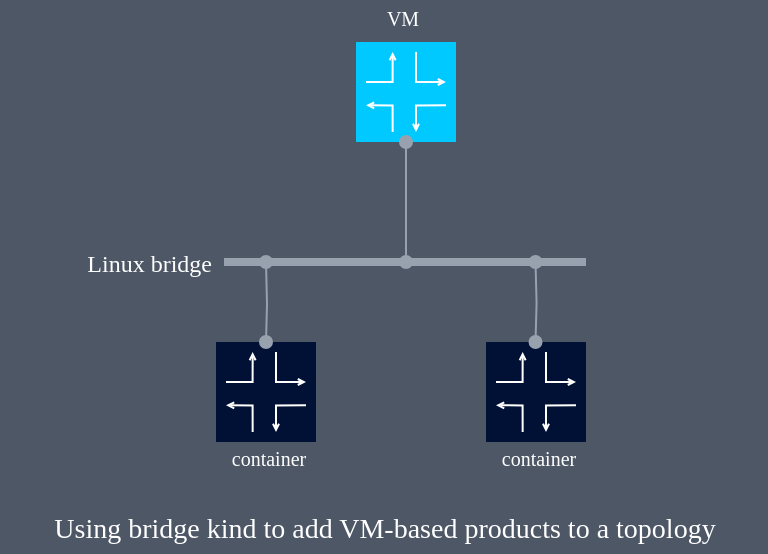 <mxfile version="14.2.5" type="github" pages="2">
  <diagram id="IwGoDYMSzOG72_LcMlLt" name="[0] bridge">
    <mxGraphModel dx="977" dy="547" grid="1" gridSize="1" guides="1" tooltips="1" connect="1" arrows="1" fold="1" page="1" pageScale="1" pageWidth="827" pageHeight="1169" background="#4D5766" math="0" shadow="0">
      <root>
        <mxCell id="0" />
        <mxCell id="1" parent="0" />
        <mxCell id="R_7rHsUDPeeVJnZ3GjBs-1" value="" style="group" vertex="1" connectable="0" parent="1">
          <mxGeometry x="360" y="375" width="50" height="50" as="geometry" />
        </mxCell>
        <mxCell id="R_7rHsUDPeeVJnZ3GjBs-2" value="" style="group" vertex="1" connectable="0" parent="R_7rHsUDPeeVJnZ3GjBs-1">
          <mxGeometry width="50" height="50" as="geometry" />
        </mxCell>
        <mxCell id="R_7rHsUDPeeVJnZ3GjBs-3" value="" style="whiteSpace=wrap;html=1;aspect=fixed;fillColor=#001135;strokeColor=none;connectable=1;allowArrows=1;fontFamily=Manrope;fontSource=https%3A%2F%2Ffonts.googleapis.com%2Fcss%3Ffamily%3DManrope;" vertex="1" parent="R_7rHsUDPeeVJnZ3GjBs-2">
          <mxGeometry width="50" height="50" as="geometry" />
        </mxCell>
        <mxCell id="R_7rHsUDPeeVJnZ3GjBs-4" value="" style="endArrow=open;html=1;edgeStyle=orthogonalEdgeStyle;rounded=0;endFill=0;startSize=6;endSize=2;strokeColor=#FFFFFF;fontFamily=Manrope;fontSource=https%3A%2F%2Ffonts.googleapis.com%2Fcss%3Ffamily%3DManrope;" edge="1" parent="R_7rHsUDPeeVJnZ3GjBs-2">
          <mxGeometry width="83.333" height="83.333" as="geometry">
            <mxPoint x="5" y="20" as="sourcePoint" />
            <mxPoint x="18.333" y="5" as="targetPoint" />
            <Array as="points">
              <mxPoint x="18.333" y="20" />
            </Array>
          </mxGeometry>
        </mxCell>
        <mxCell id="R_7rHsUDPeeVJnZ3GjBs-5" value="" style="endArrow=open;html=1;edgeStyle=orthogonalEdgeStyle;rounded=0;endFill=0;startSize=6;endSize=2;strokeColor=#FFFFFF;fontFamily=Manrope;fontSource=https%3A%2F%2Ffonts.googleapis.com%2Fcss%3Ffamily%3DManrope;" edge="1" parent="R_7rHsUDPeeVJnZ3GjBs-2">
          <mxGeometry width="83.333" height="83.333" as="geometry">
            <mxPoint x="18.333" y="45" as="sourcePoint" />
            <mxPoint x="5" y="31.667" as="targetPoint" />
            <Array as="points">
              <mxPoint x="18.333" y="31.667" />
            </Array>
          </mxGeometry>
        </mxCell>
        <mxCell id="R_7rHsUDPeeVJnZ3GjBs-6" value="" style="endArrow=open;html=1;edgeStyle=orthogonalEdgeStyle;rounded=0;endFill=0;startSize=6;endSize=2;strokeColor=#FFFFFF;fontFamily=Manrope;fontSource=https%3A%2F%2Ffonts.googleapis.com%2Fcss%3Ffamily%3DManrope;" edge="1" parent="R_7rHsUDPeeVJnZ3GjBs-2">
          <mxGeometry width="83.333" height="83.333" as="geometry">
            <mxPoint x="30" y="5" as="sourcePoint" />
            <mxPoint x="45" y="20" as="targetPoint" />
            <Array as="points">
              <mxPoint x="30" y="20" />
            </Array>
          </mxGeometry>
        </mxCell>
        <mxCell id="R_7rHsUDPeeVJnZ3GjBs-7" value="" style="endArrow=open;html=1;edgeStyle=orthogonalEdgeStyle;rounded=0;endFill=0;startSize=6;endSize=2;strokeColor=#FFFFFF;fontFamily=Manrope;fontSource=https%3A%2F%2Ffonts.googleapis.com%2Fcss%3Ffamily%3DManrope;" edge="1" parent="R_7rHsUDPeeVJnZ3GjBs-2">
          <mxGeometry width="83.333" height="83.333" as="geometry">
            <mxPoint x="45" y="31.667" as="sourcePoint" />
            <mxPoint x="30" y="45" as="targetPoint" />
            <Array as="points">
              <mxPoint x="30" y="31.667" />
            </Array>
          </mxGeometry>
        </mxCell>
        <mxCell id="R_7rHsUDPeeVJnZ3GjBs-8" value="&lt;font style=&quot;font-size: 10px;&quot;&gt;container&lt;/font&gt;" style="text;html=1;align=center;verticalAlign=middle;resizable=0;points=[];autosize=1;fontSize=10;fontFamily=Manrope;fontStyle=0;fontColor=#FFFFFF;" vertex="1" parent="1">
          <mxGeometry x="358" y="424" width="56" height="17" as="geometry" />
        </mxCell>
        <mxCell id="R_7rHsUDPeeVJnZ3GjBs-9" value="" style="endArrow=none;html=1;shadow=0;strokeWidth=4;fillColor=#666666;fontFamily=nasa;fontSize=18;fontColor=#FFFFFF;strokeColor=#98A2AE;" edge="1" parent="1">
          <mxGeometry width="50" height="50" relative="1" as="geometry">
            <mxPoint x="364" y="335" as="sourcePoint" />
            <mxPoint x="545" y="335" as="targetPoint" />
          </mxGeometry>
        </mxCell>
        <mxCell id="R_7rHsUDPeeVJnZ3GjBs-10" style="edgeStyle=orthogonalEdgeStyle;rounded=0;orthogonalLoop=1;jettySize=auto;html=1;fontFamily=Manrope;fontSize=12;fontColor=#FFFFFF;endArrow=oval;endFill=1;startArrow=oval;startFill=1;strokeColor=#98A2AE;" edge="1" parent="1" target="R_7rHsUDPeeVJnZ3GjBs-3">
          <mxGeometry relative="1" as="geometry">
            <mxPoint x="385" y="335" as="sourcePoint" />
            <mxPoint x="384.995" y="363" as="targetPoint" />
          </mxGeometry>
        </mxCell>
        <mxCell id="R_7rHsUDPeeVJnZ3GjBs-12" value="" style="group" vertex="1" connectable="0" parent="1">
          <mxGeometry x="495" y="375" width="50" height="50" as="geometry" />
        </mxCell>
        <mxCell id="R_7rHsUDPeeVJnZ3GjBs-13" value="" style="group" vertex="1" connectable="0" parent="R_7rHsUDPeeVJnZ3GjBs-12">
          <mxGeometry width="50" height="50" as="geometry" />
        </mxCell>
        <mxCell id="R_7rHsUDPeeVJnZ3GjBs-14" value="" style="whiteSpace=wrap;html=1;aspect=fixed;fillColor=#001135;strokeColor=none;connectable=1;allowArrows=1;fontFamily=Manrope;fontSource=https%3A%2F%2Ffonts.googleapis.com%2Fcss%3Ffamily%3DManrope;" vertex="1" parent="R_7rHsUDPeeVJnZ3GjBs-13">
          <mxGeometry width="50" height="50" as="geometry" />
        </mxCell>
        <mxCell id="R_7rHsUDPeeVJnZ3GjBs-15" value="" style="endArrow=open;html=1;edgeStyle=orthogonalEdgeStyle;rounded=0;endFill=0;startSize=6;endSize=2;strokeColor=#FFFFFF;fontFamily=Manrope;fontSource=https%3A%2F%2Ffonts.googleapis.com%2Fcss%3Ffamily%3DManrope;" edge="1" parent="R_7rHsUDPeeVJnZ3GjBs-13">
          <mxGeometry width="83.333" height="83.333" as="geometry">
            <mxPoint x="5" y="20" as="sourcePoint" />
            <mxPoint x="18.333" y="5" as="targetPoint" />
            <Array as="points">
              <mxPoint x="18.333" y="20" />
            </Array>
          </mxGeometry>
        </mxCell>
        <mxCell id="R_7rHsUDPeeVJnZ3GjBs-16" value="" style="endArrow=open;html=1;edgeStyle=orthogonalEdgeStyle;rounded=0;endFill=0;startSize=6;endSize=2;strokeColor=#FFFFFF;fontFamily=Manrope;fontSource=https%3A%2F%2Ffonts.googleapis.com%2Fcss%3Ffamily%3DManrope;" edge="1" parent="R_7rHsUDPeeVJnZ3GjBs-13">
          <mxGeometry width="83.333" height="83.333" as="geometry">
            <mxPoint x="18.333" y="45" as="sourcePoint" />
            <mxPoint x="5" y="31.667" as="targetPoint" />
            <Array as="points">
              <mxPoint x="18.333" y="31.667" />
            </Array>
          </mxGeometry>
        </mxCell>
        <mxCell id="R_7rHsUDPeeVJnZ3GjBs-17" value="" style="endArrow=open;html=1;edgeStyle=orthogonalEdgeStyle;rounded=0;endFill=0;startSize=6;endSize=2;strokeColor=#FFFFFF;fontFamily=Manrope;fontSource=https%3A%2F%2Ffonts.googleapis.com%2Fcss%3Ffamily%3DManrope;" edge="1" parent="R_7rHsUDPeeVJnZ3GjBs-13">
          <mxGeometry width="83.333" height="83.333" as="geometry">
            <mxPoint x="30" y="5" as="sourcePoint" />
            <mxPoint x="45" y="20" as="targetPoint" />
            <Array as="points">
              <mxPoint x="30" y="20" />
            </Array>
          </mxGeometry>
        </mxCell>
        <mxCell id="R_7rHsUDPeeVJnZ3GjBs-18" value="" style="endArrow=open;html=1;edgeStyle=orthogonalEdgeStyle;rounded=0;endFill=0;startSize=6;endSize=2;strokeColor=#FFFFFF;fontFamily=Manrope;fontSource=https%3A%2F%2Ffonts.googleapis.com%2Fcss%3Ffamily%3DManrope;" edge="1" parent="R_7rHsUDPeeVJnZ3GjBs-13">
          <mxGeometry width="83.333" height="83.333" as="geometry">
            <mxPoint x="45" y="31.667" as="sourcePoint" />
            <mxPoint x="30" y="45" as="targetPoint" />
            <Array as="points">
              <mxPoint x="30" y="31.667" />
            </Array>
          </mxGeometry>
        </mxCell>
        <mxCell id="R_7rHsUDPeeVJnZ3GjBs-19" value="&lt;font style=&quot;font-size: 10px;&quot;&gt;container&lt;/font&gt;" style="text;html=1;align=center;verticalAlign=middle;resizable=0;points=[];autosize=1;fontSize=10;fontFamily=Manrope;fontStyle=0;fontColor=#FFFFFF;" vertex="1" parent="1">
          <mxGeometry x="493" y="424" width="56" height="17" as="geometry" />
        </mxCell>
        <mxCell id="R_7rHsUDPeeVJnZ3GjBs-20" style="edgeStyle=orthogonalEdgeStyle;rounded=0;orthogonalLoop=1;jettySize=auto;html=1;fontFamily=Manrope;fontSize=12;fontColor=#FFFFFF;endArrow=oval;endFill=1;startArrow=oval;startFill=1;strokeColor=#98A2AE;" edge="1" parent="1">
          <mxGeometry relative="1" as="geometry">
            <mxPoint x="519.76" y="335" as="sourcePoint" />
            <mxPoint x="519.76" y="375" as="targetPoint" />
          </mxGeometry>
        </mxCell>
        <mxCell id="R_7rHsUDPeeVJnZ3GjBs-28" value="&lt;font style=&quot;font-size: 10px;&quot;&gt;VM&lt;/font&gt;" style="text;html=1;align=center;verticalAlign=middle;resizable=0;points=[];autosize=1;fontSize=10;fontFamily=Manrope;fontStyle=0;fontColor=#FFFFFF;" vertex="1" parent="1">
          <mxGeometry x="440" y="204" width="25" height="17" as="geometry" />
        </mxCell>
        <mxCell id="R_7rHsUDPeeVJnZ3GjBs-30" value="&lt;span style=&quot;font-size: 12px&quot;&gt;Linux bridge&lt;/span&gt;" style="text;html=1;align=right;verticalAlign=middle;resizable=0;points=[];autosize=1;fontSize=10;fontFamily=Manrope;fontColor=#FFFFFF;" vertex="1" parent="1">
          <mxGeometry x="281" y="327" width="78" height="17" as="geometry" />
        </mxCell>
        <mxCell id="R_7rHsUDPeeVJnZ3GjBs-22" value="" style="group" vertex="1" connectable="0" parent="1">
          <mxGeometry x="430" y="225" width="50" height="50" as="geometry" />
        </mxCell>
        <mxCell id="R_7rHsUDPeeVJnZ3GjBs-23" value="" style="whiteSpace=wrap;html=1;aspect=fixed;strokeColor=none;connectable=1;allowArrows=1;fontFamily=Manrope;fontSource=https%3A%2F%2Ffonts.googleapis.com%2Fcss%3Ffamily%3DManrope;fillColor=#00C9FF;" vertex="1" parent="R_7rHsUDPeeVJnZ3GjBs-22">
          <mxGeometry width="50" height="50" as="geometry" />
        </mxCell>
        <mxCell id="R_7rHsUDPeeVJnZ3GjBs-24" value="" style="endArrow=open;html=1;edgeStyle=orthogonalEdgeStyle;rounded=0;endFill=0;startSize=6;endSize=2;strokeColor=#FFFFFF;fontFamily=Manrope;fontSource=https%3A%2F%2Ffonts.googleapis.com%2Fcss%3Ffamily%3DManrope;" edge="1" parent="R_7rHsUDPeeVJnZ3GjBs-22">
          <mxGeometry width="83.333" height="83.333" as="geometry">
            <mxPoint x="5" y="20" as="sourcePoint" />
            <mxPoint x="18.333" y="5" as="targetPoint" />
            <Array as="points">
              <mxPoint x="18.333" y="20" />
            </Array>
          </mxGeometry>
        </mxCell>
        <mxCell id="R_7rHsUDPeeVJnZ3GjBs-25" value="" style="endArrow=open;html=1;edgeStyle=orthogonalEdgeStyle;rounded=0;endFill=0;startSize=6;endSize=2;strokeColor=#FFFFFF;fontFamily=Manrope;fontSource=https%3A%2F%2Ffonts.googleapis.com%2Fcss%3Ffamily%3DManrope;" edge="1" parent="R_7rHsUDPeeVJnZ3GjBs-22">
          <mxGeometry width="83.333" height="83.333" as="geometry">
            <mxPoint x="18.333" y="45" as="sourcePoint" />
            <mxPoint x="5" y="31.667" as="targetPoint" />
            <Array as="points">
              <mxPoint x="18.333" y="31.667" />
            </Array>
          </mxGeometry>
        </mxCell>
        <mxCell id="R_7rHsUDPeeVJnZ3GjBs-26" value="" style="endArrow=open;html=1;edgeStyle=orthogonalEdgeStyle;rounded=0;endFill=0;startSize=6;endSize=2;strokeColor=#FFFFFF;fontFamily=Manrope;fontSource=https%3A%2F%2Ffonts.googleapis.com%2Fcss%3Ffamily%3DManrope;" edge="1" parent="R_7rHsUDPeeVJnZ3GjBs-22">
          <mxGeometry width="83.333" height="83.333" as="geometry">
            <mxPoint x="30" y="5" as="sourcePoint" />
            <mxPoint x="45" y="20" as="targetPoint" />
            <Array as="points">
              <mxPoint x="30" y="20" />
            </Array>
          </mxGeometry>
        </mxCell>
        <mxCell id="R_7rHsUDPeeVJnZ3GjBs-27" value="" style="endArrow=open;html=1;edgeStyle=orthogonalEdgeStyle;rounded=0;endFill=0;startSize=6;endSize=2;strokeColor=#FFFFFF;fontFamily=Manrope;fontSource=https%3A%2F%2Ffonts.googleapis.com%2Fcss%3Ffamily%3DManrope;" edge="1" parent="R_7rHsUDPeeVJnZ3GjBs-22">
          <mxGeometry width="83.333" height="83.333" as="geometry">
            <mxPoint x="45" y="31.667" as="sourcePoint" />
            <mxPoint x="30" y="45" as="targetPoint" />
            <Array as="points">
              <mxPoint x="30" y="31.667" />
            </Array>
          </mxGeometry>
        </mxCell>
        <mxCell id="R_7rHsUDPeeVJnZ3GjBs-29" style="edgeStyle=orthogonalEdgeStyle;rounded=0;orthogonalLoop=1;jettySize=auto;html=1;fontFamily=Manrope;fontSize=12;fontColor=#FFFFFF;endArrow=oval;endFill=1;startArrow=oval;startFill=1;strokeColor=#98A2AE;exitX=0.5;exitY=1;exitDx=0;exitDy=0;" edge="1" parent="1" source="R_7rHsUDPeeVJnZ3GjBs-23">
          <mxGeometry relative="1" as="geometry">
            <mxPoint x="395" y="345" as="sourcePoint" />
            <mxPoint x="455" y="335" as="targetPoint" />
          </mxGeometry>
        </mxCell>
        <mxCell id="R_7rHsUDPeeVJnZ3GjBs-32" value="&lt;font&gt;Using bridge kind to add VM-based products to a topology&lt;/font&gt;" style="text;html=1;align=center;verticalAlign=middle;resizable=0;points=[];autosize=1;fontSize=14;fontFamily=Manrope;fontStyle=0;fontColor=#FFFFFF;" vertex="1" parent="1">
          <mxGeometry x="252" y="458" width="383" height="22" as="geometry" />
        </mxCell>
      </root>
    </mxGraphModel>
  </diagram>
  <diagram name="[1] vrnetlab" id="ERHm4omkb7seleAT47LG">
    <mxGraphModel dx="977" dy="547" grid="1" gridSize="1" guides="1" tooltips="1" connect="1" arrows="1" fold="1" page="1" pageScale="1" pageWidth="827" pageHeight="1169" background="#4D5766" math="0" shadow="0">
      <root>
        <mxCell id="TkcjntRwO2dvcu2u7_sm-0" />
        <mxCell id="TkcjntRwO2dvcu2u7_sm-1" parent="TkcjntRwO2dvcu2u7_sm-0" />
        <mxCell id="TkcjntRwO2dvcu2u7_sm-2" value="" style="group" vertex="1" connectable="0" parent="TkcjntRwO2dvcu2u7_sm-1">
          <mxGeometry x="360" y="375" width="50" height="50" as="geometry" />
        </mxCell>
        <mxCell id="TkcjntRwO2dvcu2u7_sm-3" value="" style="group" vertex="1" connectable="0" parent="TkcjntRwO2dvcu2u7_sm-2">
          <mxGeometry width="50" height="50" as="geometry" />
        </mxCell>
        <mxCell id="TkcjntRwO2dvcu2u7_sm-4" value="" style="whiteSpace=wrap;html=1;aspect=fixed;fillColor=#001135;strokeColor=none;connectable=1;allowArrows=1;fontFamily=Manrope;fontSource=https%3A%2F%2Ffonts.googleapis.com%2Fcss%3Ffamily%3DManrope;" vertex="1" parent="TkcjntRwO2dvcu2u7_sm-3">
          <mxGeometry width="50" height="50" as="geometry" />
        </mxCell>
        <mxCell id="TkcjntRwO2dvcu2u7_sm-5" value="" style="endArrow=open;html=1;edgeStyle=orthogonalEdgeStyle;rounded=0;endFill=0;startSize=6;endSize=2;strokeColor=#FFFFFF;fontFamily=Manrope;fontSource=https%3A%2F%2Ffonts.googleapis.com%2Fcss%3Ffamily%3DManrope;" edge="1" parent="TkcjntRwO2dvcu2u7_sm-3">
          <mxGeometry width="83.333" height="83.333" as="geometry">
            <mxPoint x="5" y="20" as="sourcePoint" />
            <mxPoint x="18.333" y="5" as="targetPoint" />
            <Array as="points">
              <mxPoint x="18.333" y="20" />
            </Array>
          </mxGeometry>
        </mxCell>
        <mxCell id="TkcjntRwO2dvcu2u7_sm-6" value="" style="endArrow=open;html=1;edgeStyle=orthogonalEdgeStyle;rounded=0;endFill=0;startSize=6;endSize=2;strokeColor=#FFFFFF;fontFamily=Manrope;fontSource=https%3A%2F%2Ffonts.googleapis.com%2Fcss%3Ffamily%3DManrope;" edge="1" parent="TkcjntRwO2dvcu2u7_sm-3">
          <mxGeometry width="83.333" height="83.333" as="geometry">
            <mxPoint x="18.333" y="45" as="sourcePoint" />
            <mxPoint x="5" y="31.667" as="targetPoint" />
            <Array as="points">
              <mxPoint x="18.333" y="31.667" />
            </Array>
          </mxGeometry>
        </mxCell>
        <mxCell id="TkcjntRwO2dvcu2u7_sm-7" value="" style="endArrow=open;html=1;edgeStyle=orthogonalEdgeStyle;rounded=0;endFill=0;startSize=6;endSize=2;strokeColor=#FFFFFF;fontFamily=Manrope;fontSource=https%3A%2F%2Ffonts.googleapis.com%2Fcss%3Ffamily%3DManrope;" edge="1" parent="TkcjntRwO2dvcu2u7_sm-3">
          <mxGeometry width="83.333" height="83.333" as="geometry">
            <mxPoint x="30" y="5" as="sourcePoint" />
            <mxPoint x="45" y="20" as="targetPoint" />
            <Array as="points">
              <mxPoint x="30" y="20" />
            </Array>
          </mxGeometry>
        </mxCell>
        <mxCell id="TkcjntRwO2dvcu2u7_sm-8" value="" style="endArrow=open;html=1;edgeStyle=orthogonalEdgeStyle;rounded=0;endFill=0;startSize=6;endSize=2;strokeColor=#FFFFFF;fontFamily=Manrope;fontSource=https%3A%2F%2Ffonts.googleapis.com%2Fcss%3Ffamily%3DManrope;" edge="1" parent="TkcjntRwO2dvcu2u7_sm-3">
          <mxGeometry width="83.333" height="83.333" as="geometry">
            <mxPoint x="45" y="31.667" as="sourcePoint" />
            <mxPoint x="30" y="45" as="targetPoint" />
            <Array as="points">
              <mxPoint x="30" y="31.667" />
            </Array>
          </mxGeometry>
        </mxCell>
        <mxCell id="TkcjntRwO2dvcu2u7_sm-9" value="&lt;font style=&quot;font-size: 10px;&quot;&gt;container&lt;/font&gt;" style="text;html=1;align=center;verticalAlign=middle;resizable=0;points=[];autosize=1;fontSize=10;fontFamily=Manrope;fontStyle=0;fontColor=#FFFFFF;" vertex="1" parent="TkcjntRwO2dvcu2u7_sm-1">
          <mxGeometry x="358" y="424" width="56" height="17" as="geometry" />
        </mxCell>
        <mxCell id="TkcjntRwO2dvcu2u7_sm-12" value="" style="group" vertex="1" connectable="0" parent="TkcjntRwO2dvcu2u7_sm-1">
          <mxGeometry x="495" y="375" width="50" height="50" as="geometry" />
        </mxCell>
        <mxCell id="TkcjntRwO2dvcu2u7_sm-13" value="" style="group" vertex="1" connectable="0" parent="TkcjntRwO2dvcu2u7_sm-12">
          <mxGeometry width="50" height="50" as="geometry" />
        </mxCell>
        <mxCell id="TkcjntRwO2dvcu2u7_sm-14" value="" style="whiteSpace=wrap;html=1;aspect=fixed;fillColor=#001135;strokeColor=none;connectable=1;allowArrows=1;fontFamily=Manrope;fontSource=https%3A%2F%2Ffonts.googleapis.com%2Fcss%3Ffamily%3DManrope;" vertex="1" parent="TkcjntRwO2dvcu2u7_sm-13">
          <mxGeometry width="50" height="50" as="geometry" />
        </mxCell>
        <mxCell id="TkcjntRwO2dvcu2u7_sm-15" value="" style="endArrow=open;html=1;edgeStyle=orthogonalEdgeStyle;rounded=0;endFill=0;startSize=6;endSize=2;strokeColor=#FFFFFF;fontFamily=Manrope;fontSource=https%3A%2F%2Ffonts.googleapis.com%2Fcss%3Ffamily%3DManrope;" edge="1" parent="TkcjntRwO2dvcu2u7_sm-13">
          <mxGeometry width="83.333" height="83.333" as="geometry">
            <mxPoint x="5" y="20" as="sourcePoint" />
            <mxPoint x="18.333" y="5" as="targetPoint" />
            <Array as="points">
              <mxPoint x="18.333" y="20" />
            </Array>
          </mxGeometry>
        </mxCell>
        <mxCell id="TkcjntRwO2dvcu2u7_sm-16" value="" style="endArrow=open;html=1;edgeStyle=orthogonalEdgeStyle;rounded=0;endFill=0;startSize=6;endSize=2;strokeColor=#FFFFFF;fontFamily=Manrope;fontSource=https%3A%2F%2Ffonts.googleapis.com%2Fcss%3Ffamily%3DManrope;" edge="1" parent="TkcjntRwO2dvcu2u7_sm-13">
          <mxGeometry width="83.333" height="83.333" as="geometry">
            <mxPoint x="18.333" y="45" as="sourcePoint" />
            <mxPoint x="5" y="31.667" as="targetPoint" />
            <Array as="points">
              <mxPoint x="18.333" y="31.667" />
            </Array>
          </mxGeometry>
        </mxCell>
        <mxCell id="TkcjntRwO2dvcu2u7_sm-17" value="" style="endArrow=open;html=1;edgeStyle=orthogonalEdgeStyle;rounded=0;endFill=0;startSize=6;endSize=2;strokeColor=#FFFFFF;fontFamily=Manrope;fontSource=https%3A%2F%2Ffonts.googleapis.com%2Fcss%3Ffamily%3DManrope;" edge="1" parent="TkcjntRwO2dvcu2u7_sm-13">
          <mxGeometry width="83.333" height="83.333" as="geometry">
            <mxPoint x="30" y="5" as="sourcePoint" />
            <mxPoint x="45" y="20" as="targetPoint" />
            <Array as="points">
              <mxPoint x="30" y="20" />
            </Array>
          </mxGeometry>
        </mxCell>
        <mxCell id="TkcjntRwO2dvcu2u7_sm-18" value="" style="endArrow=open;html=1;edgeStyle=orthogonalEdgeStyle;rounded=0;endFill=0;startSize=6;endSize=2;strokeColor=#FFFFFF;fontFamily=Manrope;fontSource=https%3A%2F%2Ffonts.googleapis.com%2Fcss%3Ffamily%3DManrope;" edge="1" parent="TkcjntRwO2dvcu2u7_sm-13">
          <mxGeometry width="83.333" height="83.333" as="geometry">
            <mxPoint x="45" y="31.667" as="sourcePoint" />
            <mxPoint x="30" y="45" as="targetPoint" />
            <Array as="points">
              <mxPoint x="30" y="31.667" />
            </Array>
          </mxGeometry>
        </mxCell>
        <mxCell id="TkcjntRwO2dvcu2u7_sm-19" value="&lt;font style=&quot;font-size: 10px;&quot;&gt;container&lt;/font&gt;" style="text;html=1;align=center;verticalAlign=middle;resizable=0;points=[];autosize=1;fontSize=10;fontFamily=Manrope;fontStyle=0;fontColor=#FFFFFF;" vertex="1" parent="TkcjntRwO2dvcu2u7_sm-1">
          <mxGeometry x="493" y="424" width="56" height="17" as="geometry" />
        </mxCell>
        <mxCell id="TkcjntRwO2dvcu2u7_sm-20" style="rounded=0;orthogonalLoop=1;jettySize=auto;html=1;fontFamily=Manrope;fontSize=12;fontColor=#FFFFFF;endArrow=oval;endFill=1;startArrow=oval;startFill=1;strokeColor=#98A2AE;exitX=1;exitY=0.5;exitDx=0;exitDy=0;entryX=0;entryY=0.5;entryDx=0;entryDy=0;" edge="1" parent="TkcjntRwO2dvcu2u7_sm-1" source="TkcjntRwO2dvcu2u7_sm-4" target="TkcjntRwO2dvcu2u7_sm-14">
          <mxGeometry relative="1" as="geometry">
            <mxPoint x="519.76" y="335" as="sourcePoint" />
            <mxPoint x="519.76" y="375" as="targetPoint" />
          </mxGeometry>
        </mxCell>
        <mxCell id="TkcjntRwO2dvcu2u7_sm-21" value="&lt;font style=&quot;font-size: 10px&quot;&gt;VM inside container*&lt;/font&gt;" style="text;html=1;align=center;verticalAlign=middle;resizable=0;points=[];autosize=1;fontSize=10;fontFamily=Manrope;fontStyle=0;fontColor=#FFFFFF;" vertex="1" parent="TkcjntRwO2dvcu2u7_sm-1">
          <mxGeometry x="400" y="204" width="106" height="17" as="geometry" />
        </mxCell>
        <mxCell id="TkcjntRwO2dvcu2u7_sm-23" value="" style="group" vertex="1" connectable="0" parent="TkcjntRwO2dvcu2u7_sm-1">
          <mxGeometry x="430" y="225" width="50" height="50" as="geometry" />
        </mxCell>
        <mxCell id="TkcjntRwO2dvcu2u7_sm-24" value="" style="whiteSpace=wrap;html=1;aspect=fixed;strokeColor=none;connectable=1;allowArrows=1;fontFamily=Manrope;fontSource=https%3A%2F%2Ffonts.googleapis.com%2Fcss%3Ffamily%3DManrope;fillColor=#00C9FF;" vertex="1" parent="TkcjntRwO2dvcu2u7_sm-23">
          <mxGeometry width="50" height="50" as="geometry" />
        </mxCell>
        <mxCell id="TkcjntRwO2dvcu2u7_sm-25" value="" style="endArrow=open;html=1;edgeStyle=orthogonalEdgeStyle;rounded=0;endFill=0;startSize=6;endSize=2;strokeColor=#FFFFFF;fontFamily=Manrope;fontSource=https%3A%2F%2Ffonts.googleapis.com%2Fcss%3Ffamily%3DManrope;" edge="1" parent="TkcjntRwO2dvcu2u7_sm-23">
          <mxGeometry width="83.333" height="83.333" as="geometry">
            <mxPoint x="5" y="20" as="sourcePoint" />
            <mxPoint x="18.333" y="5" as="targetPoint" />
            <Array as="points">
              <mxPoint x="18.333" y="20" />
            </Array>
          </mxGeometry>
        </mxCell>
        <mxCell id="TkcjntRwO2dvcu2u7_sm-26" value="" style="endArrow=open;html=1;edgeStyle=orthogonalEdgeStyle;rounded=0;endFill=0;startSize=6;endSize=2;strokeColor=#FFFFFF;fontFamily=Manrope;fontSource=https%3A%2F%2Ffonts.googleapis.com%2Fcss%3Ffamily%3DManrope;" edge="1" parent="TkcjntRwO2dvcu2u7_sm-23">
          <mxGeometry width="83.333" height="83.333" as="geometry">
            <mxPoint x="18.333" y="45" as="sourcePoint" />
            <mxPoint x="5" y="31.667" as="targetPoint" />
            <Array as="points">
              <mxPoint x="18.333" y="31.667" />
            </Array>
          </mxGeometry>
        </mxCell>
        <mxCell id="TkcjntRwO2dvcu2u7_sm-27" value="" style="endArrow=open;html=1;edgeStyle=orthogonalEdgeStyle;rounded=0;endFill=0;startSize=6;endSize=2;strokeColor=#FFFFFF;fontFamily=Manrope;fontSource=https%3A%2F%2Ffonts.googleapis.com%2Fcss%3Ffamily%3DManrope;" edge="1" parent="TkcjntRwO2dvcu2u7_sm-23">
          <mxGeometry width="83.333" height="83.333" as="geometry">
            <mxPoint x="30" y="5" as="sourcePoint" />
            <mxPoint x="45" y="20" as="targetPoint" />
            <Array as="points">
              <mxPoint x="30" y="20" />
            </Array>
          </mxGeometry>
        </mxCell>
        <mxCell id="TkcjntRwO2dvcu2u7_sm-28" value="" style="endArrow=open;html=1;edgeStyle=orthogonalEdgeStyle;rounded=0;endFill=0;startSize=6;endSize=2;strokeColor=#FFFFFF;fontFamily=Manrope;fontSource=https%3A%2F%2Ffonts.googleapis.com%2Fcss%3Ffamily%3DManrope;" edge="1" parent="TkcjntRwO2dvcu2u7_sm-23">
          <mxGeometry width="83.333" height="83.333" as="geometry">
            <mxPoint x="45" y="31.667" as="sourcePoint" />
            <mxPoint x="30" y="45" as="targetPoint" />
            <Array as="points">
              <mxPoint x="30" y="31.667" />
            </Array>
          </mxGeometry>
        </mxCell>
        <mxCell id="TkcjntRwO2dvcu2u7_sm-30" value="Vrnetlab puts VMs inside containers&amp;nbsp;" style="text;html=1;align=center;verticalAlign=middle;resizable=0;points=[];autosize=1;fontSize=14;fontFamily=Manrope;fontStyle=0;fontColor=#FFFFFF;" vertex="1" parent="TkcjntRwO2dvcu2u7_sm-1">
          <mxGeometry x="326" y="458" width="245" height="22" as="geometry" />
        </mxCell>
        <mxCell id="TkcjntRwO2dvcu2u7_sm-11" style="rounded=0;orthogonalLoop=1;jettySize=auto;html=1;fontFamily=Manrope;fontSize=12;fontColor=#FFFFFF;endArrow=oval;endFill=1;startArrow=oval;startFill=1;strokeColor=#98A2AE;exitX=0.25;exitY=1;exitDx=0;exitDy=0;" edge="1" parent="TkcjntRwO2dvcu2u7_sm-1" target="TkcjntRwO2dvcu2u7_sm-4" source="TkcjntRwO2dvcu2u7_sm-24">
          <mxGeometry relative="1" as="geometry">
            <mxPoint x="385" y="335" as="sourcePoint" />
            <mxPoint x="384.995" y="363" as="targetPoint" />
          </mxGeometry>
        </mxCell>
        <mxCell id="TkcjntRwO2dvcu2u7_sm-29" style="rounded=0;orthogonalLoop=1;jettySize=auto;html=1;fontFamily=Manrope;fontSize=12;fontColor=#FFFFFF;endArrow=oval;endFill=1;startArrow=oval;startFill=1;strokeColor=#98A2AE;exitX=0.75;exitY=1;exitDx=0;exitDy=0;" edge="1" parent="TkcjntRwO2dvcu2u7_sm-1" source="TkcjntRwO2dvcu2u7_sm-24">
          <mxGeometry relative="1" as="geometry">
            <mxPoint x="395" y="345" as="sourcePoint" />
            <mxPoint x="518" y="376" as="targetPoint" />
          </mxGeometry>
        </mxCell>
        <mxCell id="hgYBkmeptL9GO8AvVwBd-0" value="" style="endArrow=none;html=1;fontSize=12;rounded=0;strokeColor=#FFFFFF;" edge="1" parent="TkcjntRwO2dvcu2u7_sm-1">
          <mxGeometry width="50" height="50" relative="1" as="geometry">
            <mxPoint x="568" y="236" as="sourcePoint" />
            <mxPoint x="568" y="420" as="targetPoint" />
            <Array as="points">
              <mxPoint x="580" y="244" />
              <mxPoint x="580" y="412" />
            </Array>
          </mxGeometry>
        </mxCell>
        <mxCell id="hgYBkmeptL9GO8AvVwBd-1" value="all defined in&lt;br&gt;containerlab&lt;br&gt;topology" style="text;html=1;align=center;verticalAlign=middle;resizable=0;points=[];autosize=1;fontSize=10;fontFamily=Manrope;fontStyle=0;fontColor=#FFFFFF;" vertex="1" parent="TkcjntRwO2dvcu2u7_sm-1">
          <mxGeometry x="583" y="301" width="69" height="41" as="geometry" />
        </mxCell>
      </root>
    </mxGraphModel>
  </diagram>
</mxfile>
